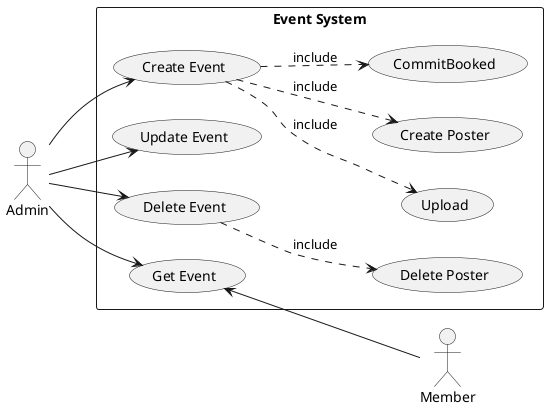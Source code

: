 @startuml EventSubSystem

left to right direction

skinparam Monochrome true
skinparam Shadowing false
skinparam packageStyle rectangle

actor Admin
actor Member

rectangle "Event System" {
    Admin --> (Create Event)
    Admin --> (Update Event)
    Admin --> (Delete Event)
    Admin --> (Get Event)

    (Get Event) <-- Member

    (Create Event) ..> (Upload) : include
    (Create Event) ..> (Create Poster) : include
    (Create Event) ..> (CommitBooked) : include
    
    (Delete Event) ..> (Delete Poster) : include
}

@enduml